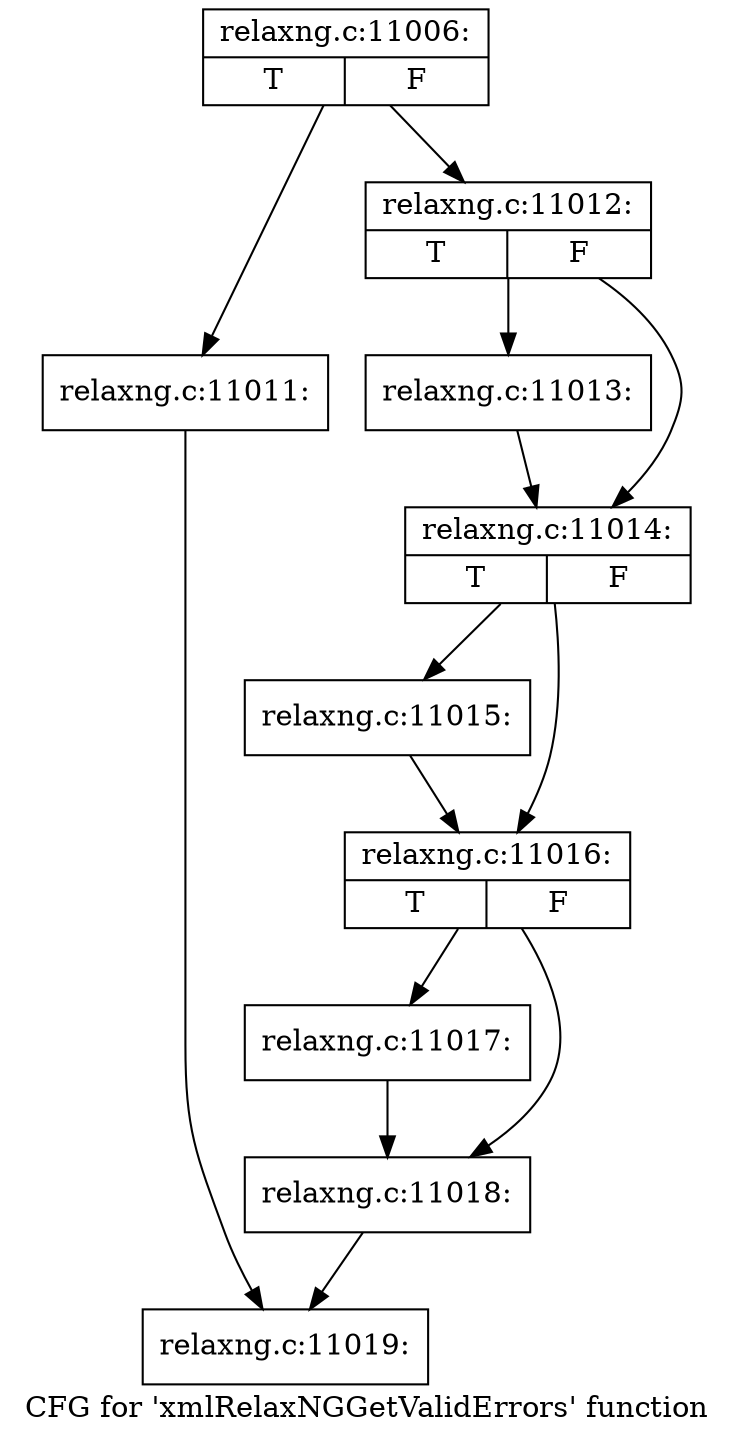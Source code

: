 digraph "CFG for 'xmlRelaxNGGetValidErrors' function" {
	label="CFG for 'xmlRelaxNGGetValidErrors' function";

	Node0x3aef3b0 [shape=record,label="{relaxng.c:11006:|{<s0>T|<s1>F}}"];
	Node0x3aef3b0 -> Node0x3af03b0;
	Node0x3aef3b0 -> Node0x3af0400;
	Node0x3af03b0 [shape=record,label="{relaxng.c:11011:}"];
	Node0x3af03b0 -> Node0x3aee150;
	Node0x3af0400 [shape=record,label="{relaxng.c:11012:|{<s0>T|<s1>F}}"];
	Node0x3af0400 -> Node0x3af08c0;
	Node0x3af0400 -> Node0x3af0910;
	Node0x3af08c0 [shape=record,label="{relaxng.c:11013:}"];
	Node0x3af08c0 -> Node0x3af0910;
	Node0x3af0910 [shape=record,label="{relaxng.c:11014:|{<s0>T|<s1>F}}"];
	Node0x3af0910 -> Node0x3af0fc0;
	Node0x3af0910 -> Node0x3af1010;
	Node0x3af0fc0 [shape=record,label="{relaxng.c:11015:}"];
	Node0x3af0fc0 -> Node0x3af1010;
	Node0x3af1010 [shape=record,label="{relaxng.c:11016:|{<s0>T|<s1>F}}"];
	Node0x3af1010 -> Node0x3af16c0;
	Node0x3af1010 -> Node0x3af1710;
	Node0x3af16c0 [shape=record,label="{relaxng.c:11017:}"];
	Node0x3af16c0 -> Node0x3af1710;
	Node0x3af1710 [shape=record,label="{relaxng.c:11018:}"];
	Node0x3af1710 -> Node0x3aee150;
	Node0x3aee150 [shape=record,label="{relaxng.c:11019:}"];
}
